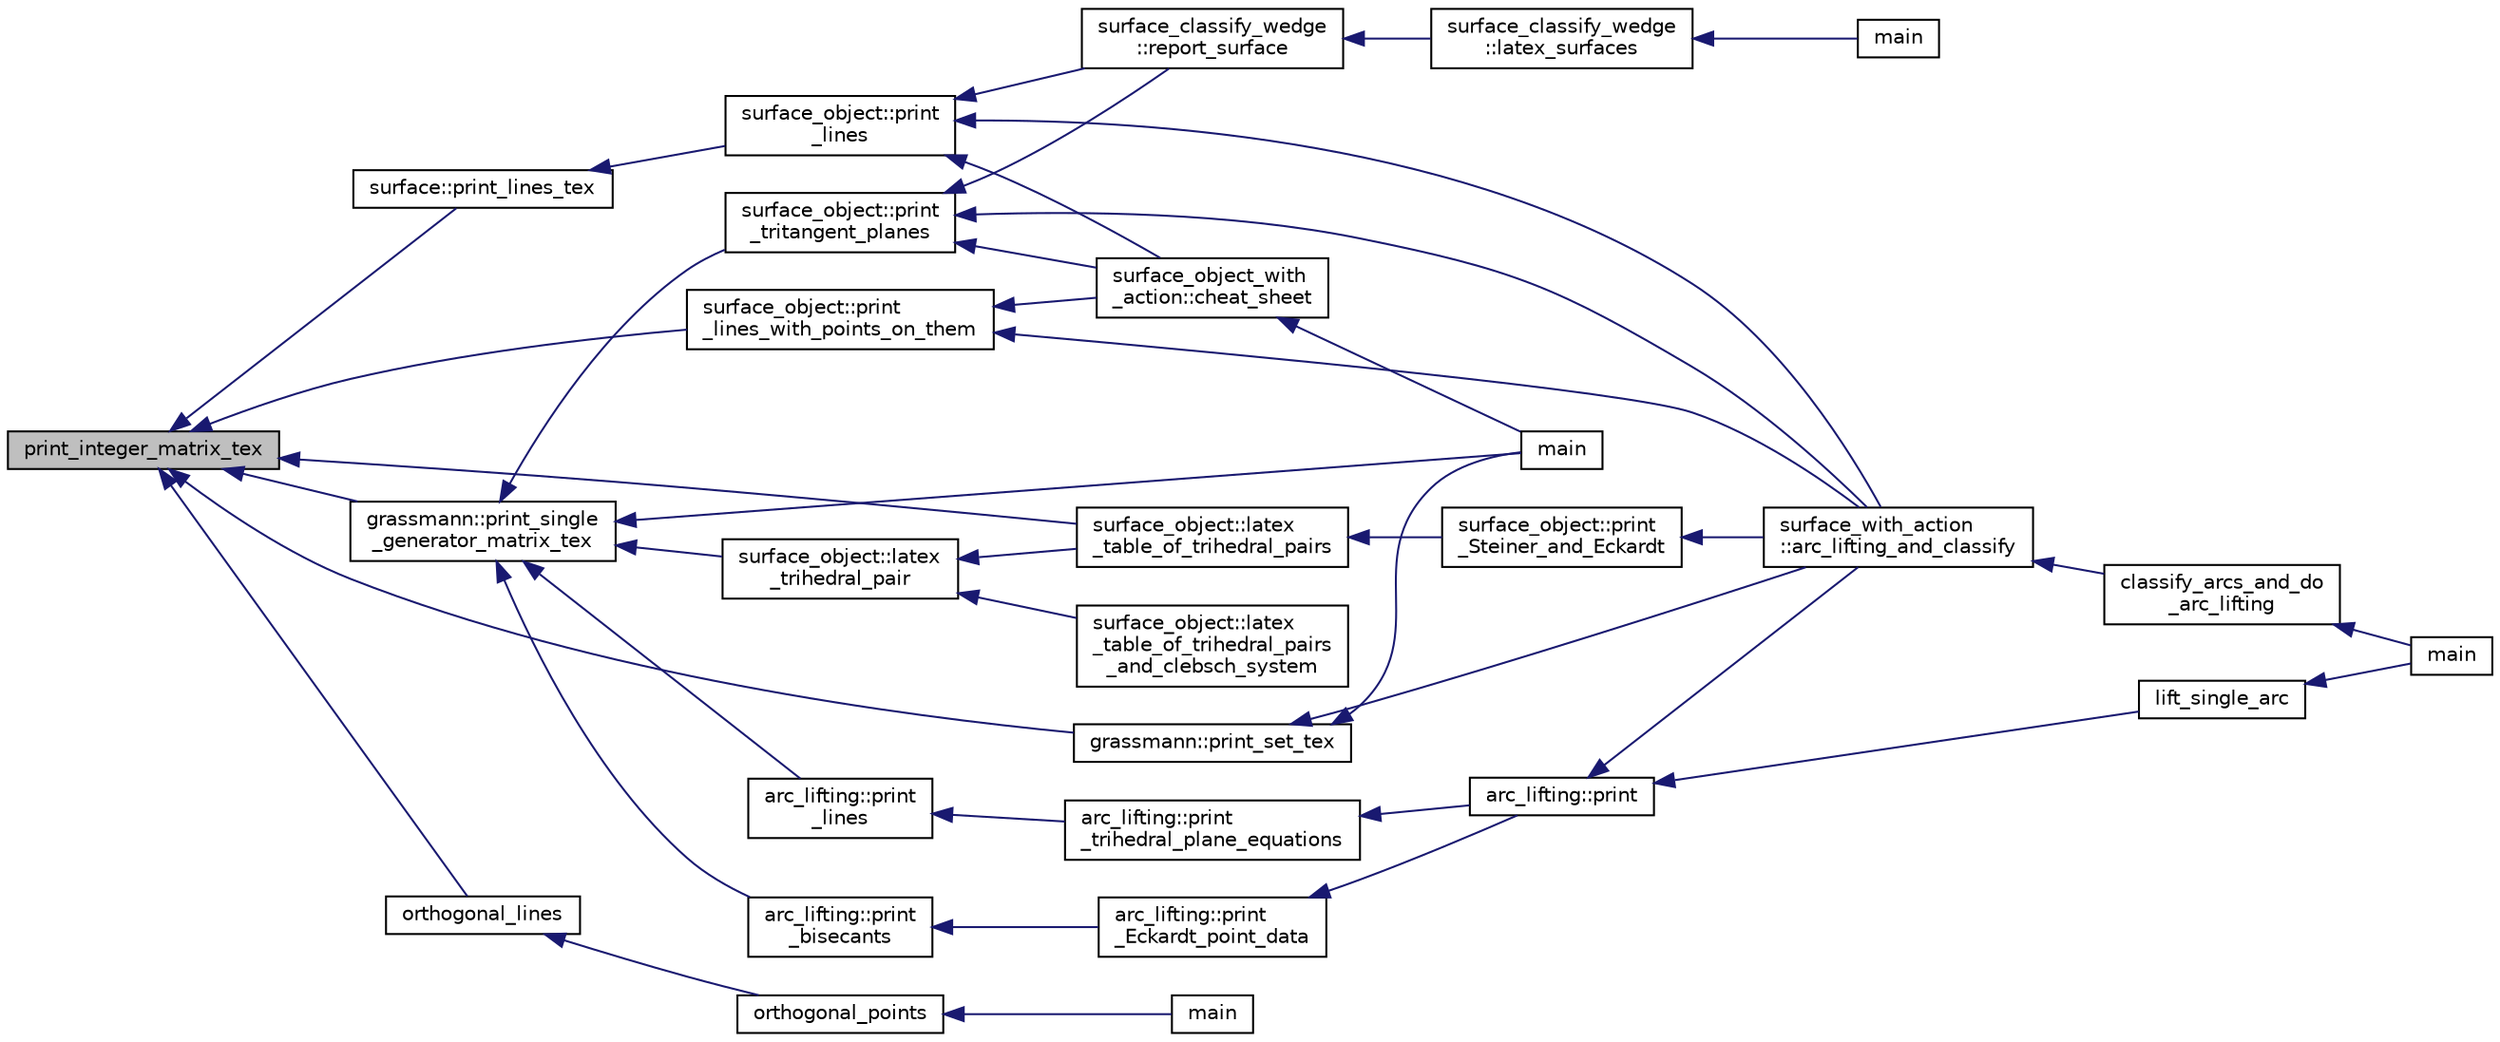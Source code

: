 digraph "print_integer_matrix_tex"
{
  edge [fontname="Helvetica",fontsize="10",labelfontname="Helvetica",labelfontsize="10"];
  node [fontname="Helvetica",fontsize="10",shape=record];
  rankdir="LR";
  Node12022 [label="print_integer_matrix_tex",height=0.2,width=0.4,color="black", fillcolor="grey75", style="filled", fontcolor="black"];
  Node12022 -> Node12023 [dir="back",color="midnightblue",fontsize="10",style="solid",fontname="Helvetica"];
  Node12023 [label="grassmann::print_single\l_generator_matrix_tex",height=0.2,width=0.4,color="black", fillcolor="white", style="filled",URL="$df/d02/classgrassmann.html#aac233f873cf4090359aab75e9604a573"];
  Node12023 -> Node12024 [dir="back",color="midnightblue",fontsize="10",style="solid",fontname="Helvetica"];
  Node12024 [label="main",height=0.2,width=0.4,color="black", fillcolor="white", style="filled",URL="$d2/dfa/create__surface__main_8_c.html#a217dbf8b442f20279ea00b898af96f52"];
  Node12023 -> Node12025 [dir="back",color="midnightblue",fontsize="10",style="solid",fontname="Helvetica"];
  Node12025 [label="surface_object::print\l_tritangent_planes",height=0.2,width=0.4,color="black", fillcolor="white", style="filled",URL="$df/df8/classsurface__object.html#adc569e1b86bec1e9eb1b13e08ae47c0d"];
  Node12025 -> Node12026 [dir="back",color="midnightblue",fontsize="10",style="solid",fontname="Helvetica"];
  Node12026 [label="surface_classify_wedge\l::report_surface",height=0.2,width=0.4,color="black", fillcolor="white", style="filled",URL="$d7/d5c/classsurface__classify__wedge.html#ad577d435c4726d0a35c10b2f8d4ed00c"];
  Node12026 -> Node12027 [dir="back",color="midnightblue",fontsize="10",style="solid",fontname="Helvetica"];
  Node12027 [label="surface_classify_wedge\l::latex_surfaces",height=0.2,width=0.4,color="black", fillcolor="white", style="filled",URL="$d7/d5c/classsurface__classify__wedge.html#a5698763ece48d6f0a605527ca62429c5"];
  Node12027 -> Node12028 [dir="back",color="midnightblue",fontsize="10",style="solid",fontname="Helvetica"];
  Node12028 [label="main",height=0.2,width=0.4,color="black", fillcolor="white", style="filled",URL="$df/df8/surface__classify_8_c.html#a217dbf8b442f20279ea00b898af96f52"];
  Node12025 -> Node12029 [dir="back",color="midnightblue",fontsize="10",style="solid",fontname="Helvetica"];
  Node12029 [label="surface_object_with\l_action::cheat_sheet",height=0.2,width=0.4,color="black", fillcolor="white", style="filled",URL="$db/d28/classsurface__object__with__action.html#a13371a6bb26f27759adcc0f7292b12d2"];
  Node12029 -> Node12024 [dir="back",color="midnightblue",fontsize="10",style="solid",fontname="Helvetica"];
  Node12025 -> Node12030 [dir="back",color="midnightblue",fontsize="10",style="solid",fontname="Helvetica"];
  Node12030 [label="surface_with_action\l::arc_lifting_and_classify",height=0.2,width=0.4,color="black", fillcolor="white", style="filled",URL="$d8/df9/classsurface__with__action.html#a62a3948f830c59e09ef94937650a07a4"];
  Node12030 -> Node12031 [dir="back",color="midnightblue",fontsize="10",style="solid",fontname="Helvetica"];
  Node12031 [label="classify_arcs_and_do\l_arc_lifting",height=0.2,width=0.4,color="black", fillcolor="white", style="filled",URL="$d6/dc3/arc__lifting__main_8_c.html#afdd7be16f16b8c71e9a72fe5f6a0b59c"];
  Node12031 -> Node12032 [dir="back",color="midnightblue",fontsize="10",style="solid",fontname="Helvetica"];
  Node12032 [label="main",height=0.2,width=0.4,color="black", fillcolor="white", style="filled",URL="$d6/dc3/arc__lifting__main_8_c.html#a217dbf8b442f20279ea00b898af96f52"];
  Node12023 -> Node12033 [dir="back",color="midnightblue",fontsize="10",style="solid",fontname="Helvetica"];
  Node12033 [label="surface_object::latex\l_trihedral_pair",height=0.2,width=0.4,color="black", fillcolor="white", style="filled",URL="$df/df8/classsurface__object.html#ae5f992f6e9c83b63306dbec1ce0ea7b9"];
  Node12033 -> Node12034 [dir="back",color="midnightblue",fontsize="10",style="solid",fontname="Helvetica"];
  Node12034 [label="surface_object::latex\l_table_of_trihedral_pairs\l_and_clebsch_system",height=0.2,width=0.4,color="black", fillcolor="white", style="filled",URL="$df/df8/classsurface__object.html#a174ac7ffea380b2c2593fbe540da38c4"];
  Node12033 -> Node12035 [dir="back",color="midnightblue",fontsize="10",style="solid",fontname="Helvetica"];
  Node12035 [label="surface_object::latex\l_table_of_trihedral_pairs",height=0.2,width=0.4,color="black", fillcolor="white", style="filled",URL="$df/df8/classsurface__object.html#ae64b2ea950f99fb467960a0f2cbe7aa7"];
  Node12035 -> Node12036 [dir="back",color="midnightblue",fontsize="10",style="solid",fontname="Helvetica"];
  Node12036 [label="surface_object::print\l_Steiner_and_Eckardt",height=0.2,width=0.4,color="black", fillcolor="white", style="filled",URL="$df/df8/classsurface__object.html#af36e1817621bcc3f1d652d0adc6edece"];
  Node12036 -> Node12030 [dir="back",color="midnightblue",fontsize="10",style="solid",fontname="Helvetica"];
  Node12023 -> Node12037 [dir="back",color="midnightblue",fontsize="10",style="solid",fontname="Helvetica"];
  Node12037 [label="arc_lifting::print\l_bisecants",height=0.2,width=0.4,color="black", fillcolor="white", style="filled",URL="$dc/db7/classarc__lifting.html#aef93f2c48dbbdbc91a45c166394b2e45"];
  Node12037 -> Node12038 [dir="back",color="midnightblue",fontsize="10",style="solid",fontname="Helvetica"];
  Node12038 [label="arc_lifting::print\l_Eckardt_point_data",height=0.2,width=0.4,color="black", fillcolor="white", style="filled",URL="$dc/db7/classarc__lifting.html#a0faa508f70aec4dced00ba6d779dc9ea"];
  Node12038 -> Node12039 [dir="back",color="midnightblue",fontsize="10",style="solid",fontname="Helvetica"];
  Node12039 [label="arc_lifting::print",height=0.2,width=0.4,color="black", fillcolor="white", style="filled",URL="$dc/db7/classarc__lifting.html#ae1609cb80720bc005f0fc3ea65150185"];
  Node12039 -> Node12040 [dir="back",color="midnightblue",fontsize="10",style="solid",fontname="Helvetica"];
  Node12040 [label="lift_single_arc",height=0.2,width=0.4,color="black", fillcolor="white", style="filled",URL="$d6/dc3/arc__lifting__main_8_c.html#a0bdc148f70112959722a40cf9758d54b"];
  Node12040 -> Node12032 [dir="back",color="midnightblue",fontsize="10",style="solid",fontname="Helvetica"];
  Node12039 -> Node12030 [dir="back",color="midnightblue",fontsize="10",style="solid",fontname="Helvetica"];
  Node12023 -> Node12041 [dir="back",color="midnightblue",fontsize="10",style="solid",fontname="Helvetica"];
  Node12041 [label="arc_lifting::print\l_lines",height=0.2,width=0.4,color="black", fillcolor="white", style="filled",URL="$dc/db7/classarc__lifting.html#a009bcb8a7affe10703e00d89989d69ab"];
  Node12041 -> Node12042 [dir="back",color="midnightblue",fontsize="10",style="solid",fontname="Helvetica"];
  Node12042 [label="arc_lifting::print\l_trihedral_plane_equations",height=0.2,width=0.4,color="black", fillcolor="white", style="filled",URL="$dc/db7/classarc__lifting.html#a0891242257251ca92491d6b9192645c6"];
  Node12042 -> Node12039 [dir="back",color="midnightblue",fontsize="10",style="solid",fontname="Helvetica"];
  Node12022 -> Node12043 [dir="back",color="midnightblue",fontsize="10",style="solid",fontname="Helvetica"];
  Node12043 [label="grassmann::print_set_tex",height=0.2,width=0.4,color="black", fillcolor="white", style="filled",URL="$df/d02/classgrassmann.html#a2f1748a0ba2f2bb30bcee950b8226431"];
  Node12043 -> Node12024 [dir="back",color="midnightblue",fontsize="10",style="solid",fontname="Helvetica"];
  Node12043 -> Node12030 [dir="back",color="midnightblue",fontsize="10",style="solid",fontname="Helvetica"];
  Node12022 -> Node12044 [dir="back",color="midnightblue",fontsize="10",style="solid",fontname="Helvetica"];
  Node12044 [label="orthogonal_lines",height=0.2,width=0.4,color="black", fillcolor="white", style="filled",URL="$d7/d83/points_8_c.html#a52ea49aac0593a84c977119b60fa7979"];
  Node12044 -> Node12045 [dir="back",color="midnightblue",fontsize="10",style="solid",fontname="Helvetica"];
  Node12045 [label="orthogonal_points",height=0.2,width=0.4,color="black", fillcolor="white", style="filled",URL="$d7/d83/points_8_c.html#a2a86a595e599aecd619f0046595252e4"];
  Node12045 -> Node12046 [dir="back",color="midnightblue",fontsize="10",style="solid",fontname="Helvetica"];
  Node12046 [label="main",height=0.2,width=0.4,color="black", fillcolor="white", style="filled",URL="$d7/d83/points_8_c.html#a3c04138a5bfe5d72780bb7e82a18e627"];
  Node12022 -> Node12047 [dir="back",color="midnightblue",fontsize="10",style="solid",fontname="Helvetica"];
  Node12047 [label="surface::print_lines_tex",height=0.2,width=0.4,color="black", fillcolor="white", style="filled",URL="$d5/d88/classsurface.html#a88812cb4944301429541a3328ba11ac6"];
  Node12047 -> Node12048 [dir="back",color="midnightblue",fontsize="10",style="solid",fontname="Helvetica"];
  Node12048 [label="surface_object::print\l_lines",height=0.2,width=0.4,color="black", fillcolor="white", style="filled",URL="$df/df8/classsurface__object.html#a778d359240ca044debd3cca2d7f85762"];
  Node12048 -> Node12026 [dir="back",color="midnightblue",fontsize="10",style="solid",fontname="Helvetica"];
  Node12048 -> Node12029 [dir="back",color="midnightblue",fontsize="10",style="solid",fontname="Helvetica"];
  Node12048 -> Node12030 [dir="back",color="midnightblue",fontsize="10",style="solid",fontname="Helvetica"];
  Node12022 -> Node12049 [dir="back",color="midnightblue",fontsize="10",style="solid",fontname="Helvetica"];
  Node12049 [label="surface_object::print\l_lines_with_points_on_them",height=0.2,width=0.4,color="black", fillcolor="white", style="filled",URL="$df/df8/classsurface__object.html#a4f7314b0fd5445937345548313aad0c1"];
  Node12049 -> Node12029 [dir="back",color="midnightblue",fontsize="10",style="solid",fontname="Helvetica"];
  Node12049 -> Node12030 [dir="back",color="midnightblue",fontsize="10",style="solid",fontname="Helvetica"];
  Node12022 -> Node12035 [dir="back",color="midnightblue",fontsize="10",style="solid",fontname="Helvetica"];
}
